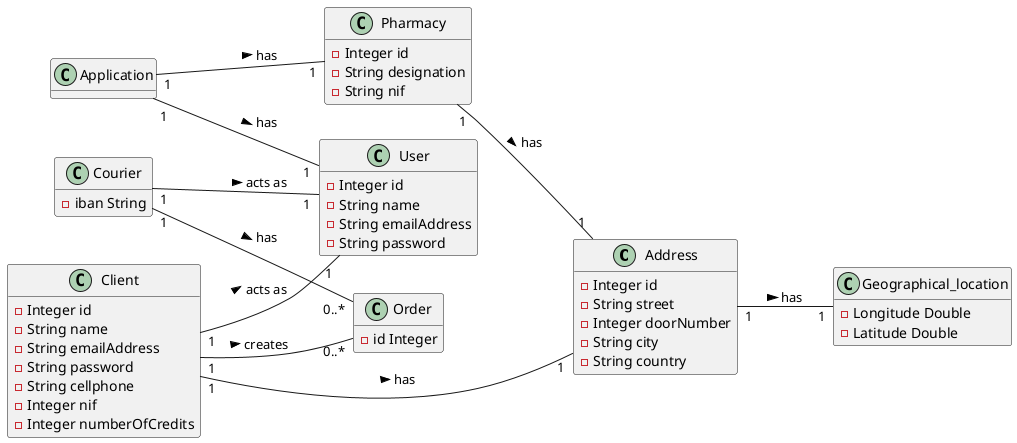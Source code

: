 @startuml
hide methods
left to right direction

class Address {
    -Integer id
    -String street
    -Integer doorNumber
    -String city
    -String country
}



class Courier {
    -iban String
}

class Order {
    - id Integer
}


class Pharmacy {
    -Integer id
    -String designation
    -String nif
}

class Application {
}

class User {
    -Integer id
    -String name
    -String emailAddress
    -String password
}

class Client {
    -Integer id
    -String name
    -String emailAddress
    -String password
    -String cellphone
    -Integer nif
    -Integer numberOfCredits
}

class Geographical_location {
    -Longitude Double
    -Latitude Double
}
Address "1" -- "1" Geographical_location: has >

Client "1" -- "0..*" Order: creates >
Client "1" -- "1" User: acts as >
Client "1" -- "1" Address: has >

Application "1" -- "1" Pharmacy: has >
Application "1" -- "1" User: has >

Courier "1" -- "1" User: acts as >
Courier "1" -- "0..*" Order: has >

Pharmacy "1" -- "1" Address: has >
@enduml
